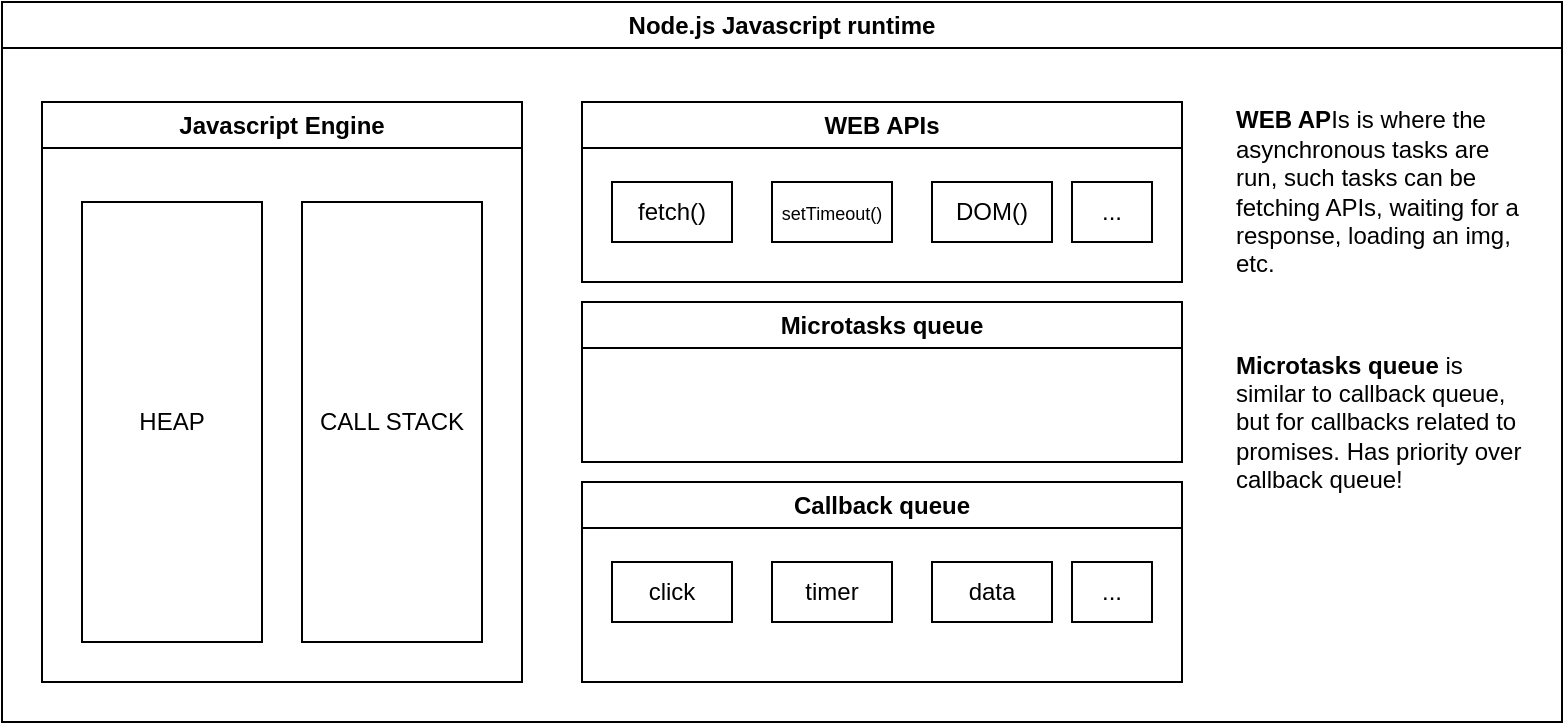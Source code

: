 <mxfile>
    <diagram id="2XCkPTeXxCZkE2hD_6fR" name="Page-1">
        <mxGraphModel dx="770" dy="559" grid="1" gridSize="10" guides="1" tooltips="1" connect="1" arrows="1" fold="1" page="1" pageScale="1" pageWidth="850" pageHeight="400" math="0" shadow="0">
            <root>
                <mxCell id="0"/>
                <mxCell id="1" parent="0"/>
                <mxCell id="2" value="Node.js Javascript runtime" style="swimlane;whiteSpace=wrap;html=1;" parent="1" vertex="1">
                    <mxGeometry x="35" y="40" width="780" height="360" as="geometry"/>
                </mxCell>
                <mxCell id="3" value="Javascript Engine" style="swimlane;whiteSpace=wrap;html=1;" parent="2" vertex="1">
                    <mxGeometry x="20" y="50" width="240" height="290" as="geometry"/>
                </mxCell>
                <mxCell id="14" value="HEAP" style="rounded=0;whiteSpace=wrap;html=1;" parent="3" vertex="1">
                    <mxGeometry x="20" y="50" width="90" height="220" as="geometry"/>
                </mxCell>
                <mxCell id="15" value="CALL STACK" style="rounded=0;whiteSpace=wrap;html=1;" parent="3" vertex="1">
                    <mxGeometry x="130" y="50" width="90" height="220" as="geometry"/>
                </mxCell>
                <mxCell id="5" value="Callback queue" style="swimlane;whiteSpace=wrap;html=1;" parent="2" vertex="1">
                    <mxGeometry x="290" y="240" width="300" height="100" as="geometry"/>
                </mxCell>
                <mxCell id="10" value="click" style="rounded=0;whiteSpace=wrap;html=1;" parent="5" vertex="1">
                    <mxGeometry x="15" y="40" width="60" height="30" as="geometry"/>
                </mxCell>
                <mxCell id="11" value="timer" style="rounded=0;whiteSpace=wrap;html=1;" parent="5" vertex="1">
                    <mxGeometry x="95" y="40" width="60" height="30" as="geometry"/>
                </mxCell>
                <mxCell id="12" value="data" style="rounded=0;whiteSpace=wrap;html=1;" parent="5" vertex="1">
                    <mxGeometry x="175" y="40" width="60" height="30" as="geometry"/>
                </mxCell>
                <mxCell id="13" value="..." style="rounded=0;whiteSpace=wrap;html=1;" parent="5" vertex="1">
                    <mxGeometry x="245" y="40" width="40" height="30" as="geometry"/>
                </mxCell>
                <mxCell id="18" value="WEB APIs" style="swimlane;whiteSpace=wrap;html=1;" vertex="1" parent="2">
                    <mxGeometry x="290" y="50" width="300" height="90" as="geometry"/>
                </mxCell>
                <mxCell id="27" value="fetch()" style="rounded=0;whiteSpace=wrap;html=1;" vertex="1" parent="18">
                    <mxGeometry x="15" y="40" width="60" height="30" as="geometry"/>
                </mxCell>
                <mxCell id="28" value="&lt;font style=&quot;font-size: 9px;&quot;&gt;setTimeout()&lt;/font&gt;" style="rounded=0;whiteSpace=wrap;html=1;" vertex="1" parent="18">
                    <mxGeometry x="95" y="40" width="60" height="30" as="geometry"/>
                </mxCell>
                <mxCell id="29" value="DOM()" style="rounded=0;whiteSpace=wrap;html=1;" vertex="1" parent="18">
                    <mxGeometry x="175" y="40" width="60" height="30" as="geometry"/>
                </mxCell>
                <mxCell id="30" value="..." style="rounded=0;whiteSpace=wrap;html=1;" vertex="1" parent="18">
                    <mxGeometry x="245" y="40" width="40" height="30" as="geometry"/>
                </mxCell>
                <mxCell id="23" value="Microtasks queue" style="swimlane;whiteSpace=wrap;html=1;" vertex="1" parent="2">
                    <mxGeometry x="290" y="150" width="300" height="80" as="geometry"/>
                </mxCell>
                <mxCell id="24" value="&lt;b&gt;WEB AP&lt;/b&gt;Is is where the asynchronous tasks are run, such tasks can be fetching APIs, waiting for a response, loading an img, etc." style="text;html=1;strokeColor=none;fillColor=none;align=left;verticalAlign=middle;whiteSpace=wrap;rounded=0;" vertex="1" parent="2">
                    <mxGeometry x="615" y="45" width="145" height="100" as="geometry"/>
                </mxCell>
                <mxCell id="26" value="&lt;b&gt;Microtasks queue&lt;/b&gt; is similar to callback queue, but for callbacks related to promises. Has priority over callback queue!&amp;nbsp;" style="text;html=1;strokeColor=none;fillColor=none;align=left;verticalAlign=middle;whiteSpace=wrap;rounded=0;" vertex="1" parent="2">
                    <mxGeometry x="615" y="160" width="145" height="100" as="geometry"/>
                </mxCell>
            </root>
        </mxGraphModel>
    </diagram>
</mxfile>
